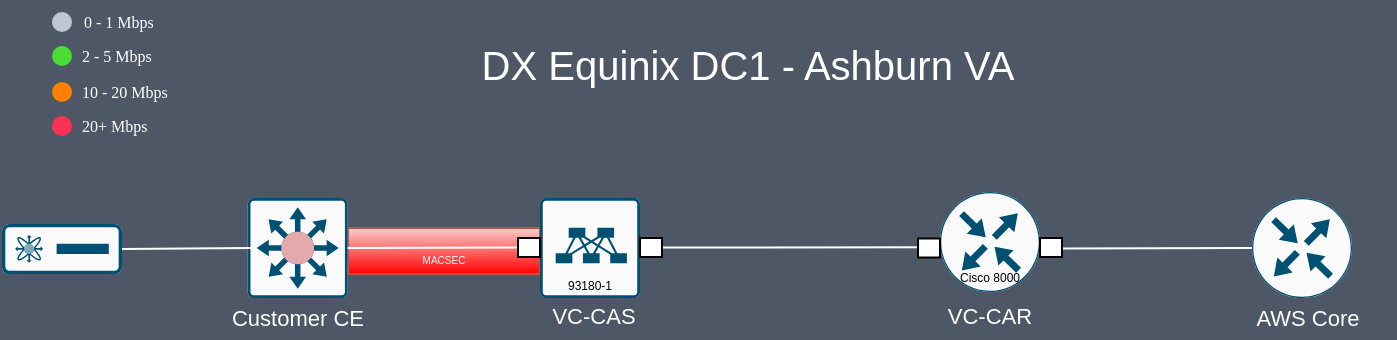 <mxfile version="24.7.5" pages="3">
  <diagram name="DX Topology" id="GlSKmVZ9QW8pJvUmMxUX">
    <mxGraphModel dx="1474" dy="919" grid="0" gridSize="10" guides="1" tooltips="1" connect="1" arrows="1" fold="1" page="1" pageScale="1" pageWidth="850" pageHeight="1100" background="#4D5766" math="0" shadow="0">
      <root>
        <mxCell id="0" />
        <mxCell id="1" parent="0" />
        <mxCell id="2A82x2D-XpSBgVxPhNUQ-1" value="&lt;span style=&quot;font-size: 6px;&quot;&gt;&lt;sub&gt;&lt;font color=&quot;#ffffff&quot;&gt;MACSEC&lt;/font&gt;&lt;/sub&gt;&lt;br&gt;&lt;/span&gt;" style="text;html=1;strokeColor=#b85450;fillColor=#f8cecc;align=center;verticalAlign=middle;whiteSpace=wrap;rounded=0;gradientColor=#FF0000;" parent="1" vertex="1">
          <mxGeometry x="233" y="477" width="96" height="23" as="geometry" />
        </mxCell>
        <mxCell id="2A82x2D-XpSBgVxPhNUQ-2" value="" style="sketch=0;points=[[0.015,0.015,0],[0.985,0.015,0],[0.985,0.985,0],[0.015,0.985,0],[0.25,0,0],[0.5,0,0],[0.75,0,0],[1,0.25,0],[1,0.5,0],[1,0.75,0],[0.75,1,0],[0.5,1,0],[0.25,1,0],[0,0.75,0],[0,0.5,0],[0,0.25,0]];verticalLabelPosition=bottom;html=1;verticalAlign=top;aspect=fixed;align=center;pointerEvents=1;shape=mxgraph.cisco19.rect;prIcon=secure_catalyst_switch_color2;fillColor=#FAFAFA;strokeColor=#005073;" parent="1" vertex="1">
          <mxGeometry x="182.85" y="462" width="50" height="50" as="geometry" />
        </mxCell>
        <mxCell id="2A82x2D-XpSBgVxPhNUQ-3" value="" style="group" parent="1" vertex="1" connectable="0">
          <mxGeometry x="529" y="459" width="50" height="50" as="geometry" />
        </mxCell>
        <mxCell id="2A82x2D-XpSBgVxPhNUQ-4" value="" style="sketch=0;points=[[0.5,0,0],[1,0.5,0],[0.5,1,0],[0,0.5,0],[0.145,0.145,0],[0.856,0.145,0],[0.855,0.856,0],[0.145,0.855,0]];verticalLabelPosition=bottom;html=1;verticalAlign=top;aspect=fixed;align=center;pointerEvents=1;shape=mxgraph.cisco19.rect;prIcon=router;fillColor=#FAFAFA;strokeColor=#005073;fontFamily=Helvetica;fontSize=11;fontColor=default;" parent="2A82x2D-XpSBgVxPhNUQ-3" vertex="1">
          <mxGeometry width="50" height="50" as="geometry" />
        </mxCell>
        <mxCell id="2A82x2D-XpSBgVxPhNUQ-5" value="&lt;span style=&quot;font-size: 6px;&quot;&gt;Cisco 8000&lt;/span&gt;" style="text;html=1;strokeColor=none;fillColor=none;align=center;verticalAlign=middle;whiteSpace=wrap;rounded=0;fontSize=8;" parent="2A82x2D-XpSBgVxPhNUQ-3" vertex="1">
          <mxGeometry x="6.25" y="37" width="37.5" height="10" as="geometry" />
        </mxCell>
        <mxCell id="2A82x2D-XpSBgVxPhNUQ-6" style="edgeStyle=none;rounded=0;orthogonalLoop=1;jettySize=auto;html=1;entryX=0.005;entryY=0.552;entryDx=0;entryDy=0;entryPerimeter=0;endArrow=none;endFill=0;exitX=0.988;exitY=0.499;exitDx=0;exitDy=0;exitPerimeter=0;fontColor=#FFFFFF;strokeColor=#FFFFFF;" parent="1" source="mIYqQihRWYVbH7eUv4mi-4" target="2A82x2D-XpSBgVxPhNUQ-4" edge="1">
          <mxGeometry relative="1" as="geometry">
            <mxPoint x="493" y="487" as="sourcePoint" />
            <mxPoint x="705.65" y="387.65" as="targetPoint" />
          </mxGeometry>
        </mxCell>
        <mxCell id="2A82x2D-XpSBgVxPhNUQ-7" value="&lt;font style=&quot;font-size: 11px;&quot;&gt;Customer CE&lt;/font&gt;" style="text;strokeColor=none;align=center;fillColor=none;html=1;verticalAlign=middle;whiteSpace=wrap;rounded=0;fontSize=6;fontFamily=Helvetica;fontColor=#FFFFFF;" parent="1" vertex="1">
          <mxGeometry x="164.78" y="512" width="86.15" height="20" as="geometry" />
        </mxCell>
        <mxCell id="2A82x2D-XpSBgVxPhNUQ-8" value="" style="group" parent="1" vertex="1" connectable="0">
          <mxGeometry x="329" y="462" width="50" height="54" as="geometry" />
        </mxCell>
        <mxCell id="2A82x2D-XpSBgVxPhNUQ-9" value="" style="sketch=0;points=[[0.015,0.015,0],[0.985,0.015,0],[0.985,0.985,0],[0.015,0.985,0],[0.25,0,0],[0.5,0,0],[0.75,0,0],[1,0.25,0],[1,0.5,0],[1,0.75,0],[0.75,1,0],[0.5,1,0],[0.25,1,0],[0,0.75,0],[0,0.5,0],[0,0.25,0]];verticalLabelPosition=bottom;html=1;verticalAlign=top;aspect=fixed;align=center;pointerEvents=1;shape=mxgraph.cisco19.rect;prIcon=nexus_9300;fillColor=#FAFAFA;strokeColor=#005073;" parent="2A82x2D-XpSBgVxPhNUQ-8" vertex="1">
          <mxGeometry width="50" height="50" as="geometry" />
        </mxCell>
        <mxCell id="2A82x2D-XpSBgVxPhNUQ-10" value="&lt;font color=&quot;#000000&quot;&gt;93180-1&lt;/font&gt;" style="text;strokeColor=none;align=center;fillColor=none;html=1;verticalAlign=middle;whiteSpace=wrap;rounded=0;fontSize=6;fontFamily=Helvetica;fontColor=default;" parent="2A82x2D-XpSBgVxPhNUQ-8" vertex="1">
          <mxGeometry y="34" width="50" height="20" as="geometry" />
        </mxCell>
        <mxCell id="2A82x2D-XpSBgVxPhNUQ-11" value="&lt;font color=&quot;#ffffff&quot; style=&quot;font-size: 20px;&quot;&gt;DX Equinix DC1 - Ashburn VA&lt;/font&gt;" style="text;html=1;strokeColor=none;fillColor=none;align=center;verticalAlign=middle;whiteSpace=wrap;rounded=0;fontSize=20;" parent="1" vertex="1">
          <mxGeometry x="279" y="369" width="308" height="51" as="geometry" />
        </mxCell>
        <mxCell id="2A82x2D-XpSBgVxPhNUQ-20" style="edgeStyle=none;rounded=0;orthogonalLoop=1;jettySize=auto;html=1;entryX=1;entryY=0.5;entryDx=0;entryDy=0;entryPerimeter=0;endArrow=none;endFill=0;strokeColor=#FFFFFF;exitX=0;exitY=0.5;exitDx=0;exitDy=0;" parent="1" source="mIYqQihRWYVbH7eUv4mi-2" target="2A82x2D-XpSBgVxPhNUQ-2" edge="1">
          <mxGeometry relative="1" as="geometry">
            <mxPoint x="300" y="488" as="sourcePoint" />
            <mxPoint x="239" y="486.0" as="targetPoint" />
          </mxGeometry>
        </mxCell>
        <mxCell id="2A82x2D-XpSBgVxPhNUQ-21" value="&lt;font style=&quot;font-size: 11px;&quot;&gt;VC-CAS&lt;/font&gt;" style="text;strokeColor=none;align=center;fillColor=none;html=1;verticalAlign=middle;whiteSpace=wrap;rounded=0;fontSize=6;fontFamily=Helvetica;fontColor=#FFFFFF;" parent="1" vertex="1">
          <mxGeometry x="313" y="511" width="86.15" height="20" as="geometry" />
        </mxCell>
        <mxCell id="2A82x2D-XpSBgVxPhNUQ-22" value="&lt;font style=&quot;font-size: 11px;&quot;&gt;VC-CAR&lt;/font&gt;" style="text;strokeColor=none;align=center;fillColor=none;html=1;verticalAlign=middle;whiteSpace=wrap;rounded=0;fontSize=6;fontFamily=Helvetica;fontColor=#FFFFFF;" parent="1" vertex="1">
          <mxGeometry x="510.93" y="511" width="86.15" height="20" as="geometry" />
        </mxCell>
        <mxCell id="2A82x2D-XpSBgVxPhNUQ-23" value="" style="ellipse;whiteSpace=wrap;html=1;aspect=fixed;fontColor=#FFFFFF;fontSize=6;fontFamily=Manrope;fontSource=https%3A%2F%2Ffonts.googleapis.com%2Fcss%3Ffamily%3DManrope;fillColor=#BEC8D2;strokeColor=none;" parent="1" vertex="1">
          <mxGeometry x="85" y="369" width="10" height="10" as="geometry" />
        </mxCell>
        <mxCell id="2A82x2D-XpSBgVxPhNUQ-24" value="&lt;font style=&quot;font-size: 8px&quot;&gt;0 - 1 Mbps&lt;/font&gt;" style="text;html=1;align=left;verticalAlign=middle;resizable=0;points=[];autosize=1;fontSize=8;fontFamily=Manrope;fontStyle=0;fontColor=#FFFFFF;" parent="1" vertex="1">
          <mxGeometry x="99" y="363" width="53" height="22" as="geometry" />
        </mxCell>
        <mxCell id="2A82x2D-XpSBgVxPhNUQ-25" value="" style="ellipse;whiteSpace=wrap;html=1;aspect=fixed;fontColor=#FFFFFF;fontSize=6;fontFamily=Manrope;fontSource=https%3A%2F%2Ffonts.googleapis.com%2Fcss%3Ffamily%3DManrope;strokeColor=none;fillColor=#4BDD33;" parent="1" vertex="1">
          <mxGeometry x="85" y="386" width="10" height="10" as="geometry" />
        </mxCell>
        <mxCell id="2A82x2D-XpSBgVxPhNUQ-26" value="&lt;font style=&quot;font-size: 8px&quot;&gt;2 - 5 Mbps&lt;/font&gt;" style="text;html=1;align=left;verticalAlign=middle;resizable=0;points=[];autosize=1;fontSize=8;fontFamily=Manrope;fontStyle=0;fontColor=#FFFFFF;" parent="1" vertex="1">
          <mxGeometry x="97.6" y="380" width="53" height="22" as="geometry" />
        </mxCell>
        <mxCell id="2A82x2D-XpSBgVxPhNUQ-27" value="" style="ellipse;whiteSpace=wrap;html=1;aspect=fixed;fontColor=#FFFFFF;fontSize=6;fontFamily=Manrope;fontSource=https%3A%2F%2Ffonts.googleapis.com%2Fcss%3Ffamily%3DManrope;strokeColor=none;fillColor=#FF8000;" parent="1" vertex="1">
          <mxGeometry x="85" y="404" width="10" height="10" as="geometry" />
        </mxCell>
        <mxCell id="2A82x2D-XpSBgVxPhNUQ-28" value="&lt;font style=&quot;font-size: 8px&quot;&gt;10 - 20 Mbps&lt;/font&gt;" style="text;html=1;align=left;verticalAlign=middle;resizable=0;points=[];autosize=1;fontSize=8;fontFamily=Manrope;fontStyle=0;fontColor=#FFFFFF;" parent="1" vertex="1">
          <mxGeometry x="97.6" y="398" width="61" height="22" as="geometry" />
        </mxCell>
        <mxCell id="2A82x2D-XpSBgVxPhNUQ-29" value="" style="ellipse;whiteSpace=wrap;html=1;aspect=fixed;fontColor=#FFFFFF;fontSize=6;fontFamily=Manrope;fontSource=https%3A%2F%2Ffonts.googleapis.com%2Fcss%3Ffamily%3DManrope;strokeColor=none;fillColor=#FF3154;" parent="1" vertex="1">
          <mxGeometry x="85" y="421" width="10" height="10" as="geometry" />
        </mxCell>
        <mxCell id="2A82x2D-XpSBgVxPhNUQ-30" value="&lt;font style=&quot;font-size: 8px&quot;&gt;20+ Mbps&lt;/font&gt;" style="text;html=1;align=left;verticalAlign=middle;resizable=0;points=[];autosize=1;fontSize=8;fontFamily=Manrope;fontStyle=0;fontColor=#FFFFFF;" parent="1" vertex="1">
          <mxGeometry x="97.6" y="415" width="51" height="22" as="geometry" />
        </mxCell>
        <mxCell id="2A82x2D-XpSBgVxPhNUQ-31" value="" style="sketch=0;points=[[0.015,0.015,0],[0.985,0.015,0],[0.985,0.985,0],[0.015,0.985,0],[0.25,0,0],[0.5,0,0],[0.75,0,0],[1,0.25,0],[1,0.5,0],[1,0.75,0],[0.75,1,0],[0.5,1,0],[0.25,1,0],[0,0.75,0],[0,0.5,0],[0,0.25,0]];verticalLabelPosition=bottom;html=1;verticalAlign=top;aspect=fixed;align=center;pointerEvents=1;shape=mxgraph.cisco19.rect;prIcon=ucs_c_series_server;fillColor=#FAFAFA;strokeColor=#005073;" parent="1" vertex="1">
          <mxGeometry x="60" y="475" width="60" height="25" as="geometry" />
        </mxCell>
        <mxCell id="2A82x2D-XpSBgVxPhNUQ-32" style="edgeStyle=none;rounded=0;orthogonalLoop=1;jettySize=auto;html=1;endArrow=none;endFill=0;exitX=1;exitY=0.5;exitDx=0;exitDy=0;exitPerimeter=0;fontColor=#FFFFFF;strokeColor=#FFFFFF;" parent="1" source="2A82x2D-XpSBgVxPhNUQ-31" edge="1">
          <mxGeometry relative="1" as="geometry">
            <mxPoint x="388" y="497" as="sourcePoint" />
            <mxPoint x="185" y="487" as="targetPoint" />
          </mxGeometry>
        </mxCell>
        <mxCell id="2A82x2D-XpSBgVxPhNUQ-33" value="" style="group" parent="1" vertex="1" connectable="0">
          <mxGeometry x="685" y="462" width="50" height="50" as="geometry" />
        </mxCell>
        <mxCell id="2A82x2D-XpSBgVxPhNUQ-34" value="" style="sketch=0;points=[[0.5,0,0],[1,0.5,0],[0.5,1,0],[0,0.5,0],[0.145,0.145,0],[0.856,0.145,0],[0.855,0.856,0],[0.145,0.855,0]];verticalLabelPosition=bottom;html=1;verticalAlign=top;aspect=fixed;align=center;pointerEvents=1;shape=mxgraph.cisco19.rect;prIcon=router;fillColor=#FAFAFA;strokeColor=#005073;fontFamily=Helvetica;fontSize=11;fontColor=default;" parent="2A82x2D-XpSBgVxPhNUQ-33" vertex="1">
          <mxGeometry width="50" height="50" as="geometry" />
        </mxCell>
        <mxCell id="2A82x2D-XpSBgVxPhNUQ-36" value="&lt;font style=&quot;font-size: 11px;&quot;&gt;AWS Core&lt;/font&gt;" style="text;strokeColor=none;align=center;fillColor=none;html=1;verticalAlign=middle;whiteSpace=wrap;rounded=0;fontSize=6;fontFamily=Helvetica;fontColor=#FFFFFF;" parent="1" vertex="1">
          <mxGeometry x="670" y="512" width="86.15" height="20" as="geometry" />
        </mxCell>
        <mxCell id="2A82x2D-XpSBgVxPhNUQ-37" style="edgeStyle=none;rounded=0;orthogonalLoop=1;jettySize=auto;html=1;entryX=0;entryY=0.5;entryDx=0;entryDy=0;entryPerimeter=0;endArrow=none;endFill=0;exitX=1.003;exitY=0.553;exitDx=0;exitDy=0;exitPerimeter=0;fontColor=#FFFFFF;strokeColor=#FFFFFF;" parent="1" source="mIYqQihRWYVbH7eUv4mi-7" target="2A82x2D-XpSBgVxPhNUQ-34" edge="1">
          <mxGeometry relative="1" as="geometry">
            <mxPoint x="388" y="497" as="sourcePoint" />
            <mxPoint x="539" y="497" as="targetPoint" />
          </mxGeometry>
        </mxCell>
        <mxCell id="mIYqQihRWYVbH7eUv4mi-2" value="" style="rounded=0;whiteSpace=wrap;html=1;" vertex="1" parent="1">
          <mxGeometry x="318" y="482" width="11" height="9.5" as="geometry" />
        </mxCell>
        <mxCell id="mIYqQihRWYVbH7eUv4mi-3" value="" style="edgeStyle=none;rounded=0;orthogonalLoop=1;jettySize=auto;html=1;exitX=0;exitY=0.5;exitDx=0;exitDy=0;exitPerimeter=0;entryX=1;entryY=0.5;entryDx=0;entryDy=0;entryPerimeter=0;endArrow=none;endFill=0;strokeColor=#FFFFFF;" edge="1" parent="1" source="2A82x2D-XpSBgVxPhNUQ-9" target="mIYqQihRWYVbH7eUv4mi-2">
          <mxGeometry relative="1" as="geometry">
            <mxPoint x="329" y="487" as="sourcePoint" />
            <mxPoint x="233" y="487" as="targetPoint" />
          </mxGeometry>
        </mxCell>
        <mxCell id="mIYqQihRWYVbH7eUv4mi-5" value="" style="edgeStyle=none;rounded=0;orthogonalLoop=1;jettySize=auto;html=1;entryX=0.005;entryY=0.552;entryDx=0;entryDy=0;entryPerimeter=0;endArrow=none;endFill=0;exitX=0.988;exitY=0.499;exitDx=0;exitDy=0;exitPerimeter=0;fontColor=#FFFFFF;strokeColor=#FFFFFF;" edge="1" parent="1" source="2A82x2D-XpSBgVxPhNUQ-9" target="mIYqQihRWYVbH7eUv4mi-4">
          <mxGeometry relative="1" as="geometry">
            <mxPoint x="378" y="487" as="sourcePoint" />
            <mxPoint x="529" y="487" as="targetPoint" />
          </mxGeometry>
        </mxCell>
        <mxCell id="mIYqQihRWYVbH7eUv4mi-4" value="" style="rounded=0;whiteSpace=wrap;html=1;" vertex="1" parent="1">
          <mxGeometry x="379" y="482" width="11" height="9.5" as="geometry" />
        </mxCell>
        <mxCell id="mIYqQihRWYVbH7eUv4mi-6" value="" style="rounded=0;whiteSpace=wrap;html=1;" vertex="1" parent="1">
          <mxGeometry x="518" y="482.25" width="11" height="9.5" as="geometry" />
        </mxCell>
        <mxCell id="mIYqQihRWYVbH7eUv4mi-8" value="" style="edgeStyle=none;rounded=0;orthogonalLoop=1;jettySize=auto;html=1;entryX=0;entryY=0.5;entryDx=0;entryDy=0;entryPerimeter=0;endArrow=none;endFill=0;exitX=1.003;exitY=0.553;exitDx=0;exitDy=0;exitPerimeter=0;fontColor=#FFFFFF;strokeColor=#FFFFFF;" edge="1" parent="1" source="2A82x2D-XpSBgVxPhNUQ-4" target="mIYqQihRWYVbH7eUv4mi-7">
          <mxGeometry relative="1" as="geometry">
            <mxPoint x="579" y="487" as="sourcePoint" />
            <mxPoint x="684" y="486" as="targetPoint" />
          </mxGeometry>
        </mxCell>
        <mxCell id="mIYqQihRWYVbH7eUv4mi-7" value="" style="rounded=0;whiteSpace=wrap;html=1;" vertex="1" parent="1">
          <mxGeometry x="579" y="482" width="11" height="9.5" as="geometry" />
        </mxCell>
      </root>
    </mxGraphModel>
  </diagram>
  <diagram name="VC-CAS" id="DFGrmYvf3Vv6QEYvIDwo">
    <mxGraphModel dx="2138" dy="1333" grid="0" gridSize="10" guides="1" tooltips="1" connect="1" arrows="1" fold="1" page="1" pageScale="1" pageWidth="850" pageHeight="1100" background="#4D5766" math="0" shadow="0">
      <root>
        <mxCell id="RbahJ0RPVwnqc0JIb-ao-0" />
        <mxCell id="RbahJ0RPVwnqc0JIb-ao-1" parent="RbahJ0RPVwnqc0JIb-ao-0" />
        <mxCell id="RbahJ0RPVwnqc0JIb-ao-4" value="" style="group" vertex="1" connectable="0" parent="RbahJ0RPVwnqc0JIb-ao-1">
          <mxGeometry x="529" y="459" width="50" height="50" as="geometry" />
        </mxCell>
        <mxCell id="RbahJ0RPVwnqc0JIb-ao-5" value="" style="sketch=0;points=[[0.5,0,0],[1,0.5,0],[0.5,1,0],[0,0.5,0],[0.145,0.145,0],[0.856,0.145,0],[0.855,0.856,0],[0.145,0.855,0]];verticalLabelPosition=bottom;html=1;verticalAlign=top;aspect=fixed;align=center;pointerEvents=1;shape=mxgraph.cisco19.rect;prIcon=router;fillColor=#FAFAFA;strokeColor=#005073;fontFamily=Helvetica;fontSize=11;fontColor=default;" vertex="1" parent="RbahJ0RPVwnqc0JIb-ao-4">
          <mxGeometry width="50" height="50" as="geometry" />
        </mxCell>
        <mxCell id="RbahJ0RPVwnqc0JIb-ao-6" value="&lt;span style=&quot;font-size: 6px;&quot;&gt;Cisco 8000&lt;/span&gt;" style="text;html=1;strokeColor=none;fillColor=none;align=center;verticalAlign=middle;whiteSpace=wrap;rounded=0;fontSize=8;" vertex="1" parent="RbahJ0RPVwnqc0JIb-ao-4">
          <mxGeometry x="6.25" y="37" width="37.5" height="10" as="geometry" />
        </mxCell>
        <mxCell id="RbahJ0RPVwnqc0JIb-ao-7" style="edgeStyle=none;rounded=0;orthogonalLoop=1;jettySize=auto;html=1;entryX=0.005;entryY=0.552;entryDx=0;entryDy=0;entryPerimeter=0;endArrow=none;endFill=0;exitX=0.988;exitY=0.499;exitDx=0;exitDy=0;exitPerimeter=0;fontColor=#FFFFFF;strokeColor=#FFFFFF;" edge="1" parent="RbahJ0RPVwnqc0JIb-ao-1" source="RbahJ0RPVwnqc0JIb-ao-33" target="RbahJ0RPVwnqc0JIb-ao-5">
          <mxGeometry relative="1" as="geometry">
            <mxPoint x="493" y="487" as="sourcePoint" />
            <mxPoint x="705.65" y="387.65" as="targetPoint" />
          </mxGeometry>
        </mxCell>
        <mxCell id="RbahJ0RPVwnqc0JIb-ao-9" value="" style="group" vertex="1" connectable="0" parent="RbahJ0RPVwnqc0JIb-ao-1">
          <mxGeometry x="329" y="462" width="50" height="54" as="geometry" />
        </mxCell>
        <mxCell id="RbahJ0RPVwnqc0JIb-ao-10" value="" style="sketch=0;points=[[0.015,0.015,0],[0.985,0.015,0],[0.985,0.985,0],[0.015,0.985,0],[0.25,0,0],[0.5,0,0],[0.75,0,0],[1,0.25,0],[1,0.5,0],[1,0.75,0],[0.75,1,0],[0.5,1,0],[0.25,1,0],[0,0.75,0],[0,0.5,0],[0,0.25,0]];verticalLabelPosition=bottom;html=1;verticalAlign=top;aspect=fixed;align=center;pointerEvents=1;shape=mxgraph.cisco19.rect;prIcon=nexus_9300;fillColor=#FAFAFA;strokeColor=#005073;" vertex="1" parent="RbahJ0RPVwnqc0JIb-ao-9">
          <mxGeometry width="50" height="50" as="geometry" />
        </mxCell>
        <mxCell id="RbahJ0RPVwnqc0JIb-ao-11" value="&lt;font color=&quot;#000000&quot;&gt;93180-1&lt;/font&gt;" style="text;strokeColor=none;align=center;fillColor=none;html=1;verticalAlign=middle;whiteSpace=wrap;rounded=0;fontSize=6;fontFamily=Helvetica;fontColor=default;" vertex="1" parent="RbahJ0RPVwnqc0JIb-ao-9">
          <mxGeometry y="34" width="50" height="20" as="geometry" />
        </mxCell>
        <mxCell id="RbahJ0RPVwnqc0JIb-ao-14" value="&lt;font style=&quot;font-size: 11px;&quot;&gt;VC-CAS&lt;/font&gt;" style="text;strokeColor=none;align=center;fillColor=none;html=1;verticalAlign=middle;whiteSpace=wrap;rounded=0;fontSize=6;fontFamily=Helvetica;fontColor=#FFFFFF;" vertex="1" parent="RbahJ0RPVwnqc0JIb-ao-1">
          <mxGeometry x="313" y="511" width="86.15" height="20" as="geometry" />
        </mxCell>
        <mxCell id="RbahJ0RPVwnqc0JIb-ao-15" value="&lt;font style=&quot;font-size: 11px;&quot;&gt;VC-CAR&lt;/font&gt;" style="text;strokeColor=none;align=center;fillColor=none;html=1;verticalAlign=middle;whiteSpace=wrap;rounded=0;fontSize=6;fontFamily=Helvetica;fontColor=#FFFFFF;" vertex="1" parent="RbahJ0RPVwnqc0JIb-ao-1">
          <mxGeometry x="510.93" y="511" width="86.15" height="20" as="geometry" />
        </mxCell>
        <mxCell id="RbahJ0RPVwnqc0JIb-ao-31" value="" style="edgeStyle=none;rounded=0;orthogonalLoop=1;jettySize=auto;html=1;exitX=0;exitY=0.5;exitDx=0;exitDy=0;exitPerimeter=0;entryX=1;entryY=0.5;entryDx=0;entryDy=0;entryPerimeter=0;endArrow=none;endFill=0;strokeColor=#FFFFFF;" edge="1" parent="RbahJ0RPVwnqc0JIb-ao-1" source="RbahJ0RPVwnqc0JIb-ao-10">
          <mxGeometry relative="1" as="geometry">
            <mxPoint x="329" y="487" as="sourcePoint" />
            <mxPoint x="329" y="486.75" as="targetPoint" />
          </mxGeometry>
        </mxCell>
        <mxCell id="RbahJ0RPVwnqc0JIb-ao-32" value="" style="edgeStyle=none;rounded=0;orthogonalLoop=1;jettySize=auto;html=1;entryX=0.005;entryY=0.552;entryDx=0;entryDy=0;entryPerimeter=0;endArrow=none;endFill=0;exitX=0.988;exitY=0.499;exitDx=0;exitDy=0;exitPerimeter=0;fontColor=#FFFFFF;strokeColor=#FFFFFF;" edge="1" parent="RbahJ0RPVwnqc0JIb-ao-1" source="RbahJ0RPVwnqc0JIb-ao-10" target="RbahJ0RPVwnqc0JIb-ao-33">
          <mxGeometry relative="1" as="geometry">
            <mxPoint x="378" y="487" as="sourcePoint" />
            <mxPoint x="529" y="487" as="targetPoint" />
          </mxGeometry>
        </mxCell>
        <mxCell id="RbahJ0RPVwnqc0JIb-ao-33" value="" style="rounded=0;whiteSpace=wrap;html=1;" vertex="1" parent="RbahJ0RPVwnqc0JIb-ao-1">
          <mxGeometry x="379" y="482" width="11" height="9.5" as="geometry" />
        </mxCell>
        <mxCell id="RbahJ0RPVwnqc0JIb-ao-34" value="" style="rounded=0;whiteSpace=wrap;html=1;" vertex="1" parent="RbahJ0RPVwnqc0JIb-ao-1">
          <mxGeometry x="518" y="482.25" width="11" height="9.5" as="geometry" />
        </mxCell>
      </root>
    </mxGraphModel>
  </diagram>
  <diagram name="VC-CAR" id="Fhlk9cgS6yt1tyv3rRi2">
    <mxGraphModel dx="2138" dy="1333" grid="0" gridSize="10" guides="1" tooltips="1" connect="1" arrows="1" fold="1" page="1" pageScale="1" pageWidth="850" pageHeight="1100" background="#4D5766" math="0" shadow="0">
      <root>
        <mxCell id="D-4HKIRtzKtS6xf-QAHC-0" />
        <mxCell id="D-4HKIRtzKtS6xf-QAHC-1" parent="D-4HKIRtzKtS6xf-QAHC-0" />
        <mxCell id="D-4HKIRtzKtS6xf-QAHC-4" value="" style="group" vertex="1" connectable="0" parent="D-4HKIRtzKtS6xf-QAHC-1">
          <mxGeometry x="342.07" y="449" width="50" height="50" as="geometry" />
        </mxCell>
        <mxCell id="D-4HKIRtzKtS6xf-QAHC-5" value="" style="sketch=0;points=[[0.5,0,0],[1,0.5,0],[0.5,1,0],[0,0.5,0],[0.145,0.145,0],[0.856,0.145,0],[0.855,0.856,0],[0.145,0.855,0]];verticalLabelPosition=bottom;html=1;verticalAlign=top;aspect=fixed;align=center;pointerEvents=1;shape=mxgraph.cisco19.rect;prIcon=router;fillColor=#FAFAFA;strokeColor=#005073;fontFamily=Helvetica;fontSize=11;fontColor=default;" vertex="1" parent="D-4HKIRtzKtS6xf-QAHC-4">
          <mxGeometry width="50" height="50" as="geometry" />
        </mxCell>
        <mxCell id="D-4HKIRtzKtS6xf-QAHC-6" value="&lt;span style=&quot;font-size: 6px;&quot;&gt;Cisco 8000&lt;/span&gt;" style="text;html=1;strokeColor=none;fillColor=none;align=center;verticalAlign=middle;whiteSpace=wrap;rounded=0;fontSize=8;" vertex="1" parent="D-4HKIRtzKtS6xf-QAHC-4">
          <mxGeometry x="6.25" y="37" width="37.5" height="10" as="geometry" />
        </mxCell>
        <mxCell id="D-4HKIRtzKtS6xf-QAHC-15" value="&lt;font style=&quot;font-size: 11px;&quot;&gt;VC-CAR&lt;/font&gt;" style="text;strokeColor=none;align=center;fillColor=none;html=1;verticalAlign=middle;whiteSpace=wrap;rounded=0;fontSize=6;fontFamily=Helvetica;fontColor=#FFFFFF;" vertex="1" parent="D-4HKIRtzKtS6xf-QAHC-1">
          <mxGeometry x="324" y="501" width="86.15" height="20" as="geometry" />
        </mxCell>
        <mxCell id="D-4HKIRtzKtS6xf-QAHC-26" value="" style="group" vertex="1" connectable="0" parent="D-4HKIRtzKtS6xf-QAHC-1">
          <mxGeometry x="498.07" y="452" width="50" height="50" as="geometry" />
        </mxCell>
        <mxCell id="D-4HKIRtzKtS6xf-QAHC-27" value="" style="sketch=0;points=[[0.5,0,0],[1,0.5,0],[0.5,1,0],[0,0.5,0],[0.145,0.145,0],[0.856,0.145,0],[0.855,0.856,0],[0.145,0.855,0]];verticalLabelPosition=bottom;html=1;verticalAlign=top;aspect=fixed;align=center;pointerEvents=1;shape=mxgraph.cisco19.rect;prIcon=router;fillColor=#FAFAFA;strokeColor=#005073;fontFamily=Helvetica;fontSize=11;fontColor=default;" vertex="1" parent="D-4HKIRtzKtS6xf-QAHC-26">
          <mxGeometry width="50" height="50" as="geometry" />
        </mxCell>
        <mxCell id="D-4HKIRtzKtS6xf-QAHC-28" value="&lt;font style=&quot;font-size: 11px;&quot;&gt;AWS Core&lt;/font&gt;" style="text;strokeColor=none;align=center;fillColor=none;html=1;verticalAlign=middle;whiteSpace=wrap;rounded=0;fontSize=6;fontFamily=Helvetica;fontColor=#FFFFFF;" vertex="1" parent="D-4HKIRtzKtS6xf-QAHC-1">
          <mxGeometry x="483.07" y="502" width="86.15" height="20" as="geometry" />
        </mxCell>
        <mxCell id="D-4HKIRtzKtS6xf-QAHC-29" style="edgeStyle=none;rounded=0;orthogonalLoop=1;jettySize=auto;html=1;entryX=0;entryY=0.5;entryDx=0;entryDy=0;entryPerimeter=0;endArrow=none;endFill=0;exitX=1.003;exitY=0.553;exitDx=0;exitDy=0;exitPerimeter=0;fontColor=#FFFFFF;strokeColor=#FFFFFF;" edge="1" parent="D-4HKIRtzKtS6xf-QAHC-1" source="D-4HKIRtzKtS6xf-QAHC-36" target="D-4HKIRtzKtS6xf-QAHC-27">
          <mxGeometry relative="1" as="geometry">
            <mxPoint x="201.07" y="487" as="sourcePoint" />
            <mxPoint x="352.07" y="487" as="targetPoint" />
          </mxGeometry>
        </mxCell>
        <mxCell id="D-4HKIRtzKtS6xf-QAHC-35" value="" style="edgeStyle=none;rounded=0;orthogonalLoop=1;jettySize=auto;html=1;entryX=0;entryY=0.5;entryDx=0;entryDy=0;entryPerimeter=0;endArrow=none;endFill=0;exitX=1.003;exitY=0.553;exitDx=0;exitDy=0;exitPerimeter=0;fontColor=#FFFFFF;strokeColor=#FFFFFF;" edge="1" parent="D-4HKIRtzKtS6xf-QAHC-1" source="D-4HKIRtzKtS6xf-QAHC-5" target="D-4HKIRtzKtS6xf-QAHC-36">
          <mxGeometry relative="1" as="geometry">
            <mxPoint x="392.07" y="477" as="sourcePoint" />
            <mxPoint x="497.07" y="476" as="targetPoint" />
          </mxGeometry>
        </mxCell>
        <mxCell id="D-4HKIRtzKtS6xf-QAHC-36" value="" style="rounded=0;whiteSpace=wrap;html=1;" vertex="1" parent="D-4HKIRtzKtS6xf-QAHC-1">
          <mxGeometry x="392.07" y="472" width="11" height="9.5" as="geometry" />
        </mxCell>
      </root>
    </mxGraphModel>
  </diagram>
</mxfile>
